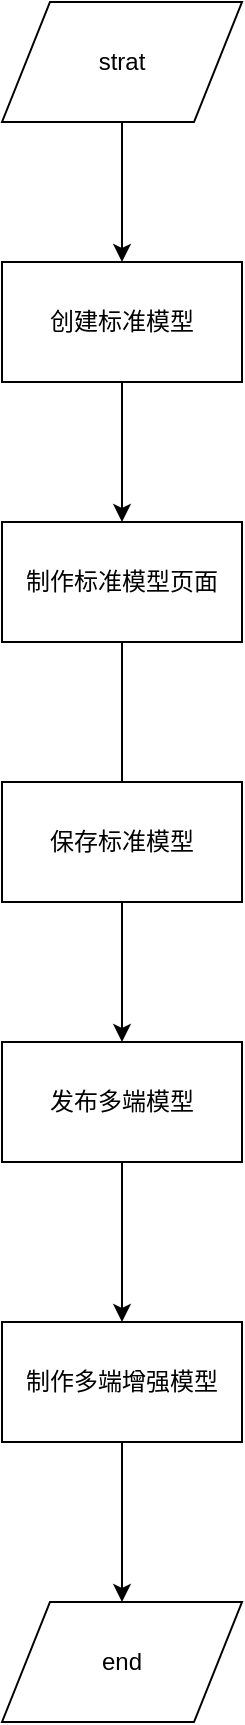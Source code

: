 <mxfile pages="1" version="11.2.8" type="github"><diagram id="ha6_sOuupT9g4UlxhUYk" name="第 1 页"><mxGraphModel dx="946" dy="614" grid="1" gridSize="10" guides="1" tooltips="1" connect="1" arrows="1" fold="1" page="1" pageScale="1" pageWidth="3300" pageHeight="4681" math="0" shadow="0"><root><mxCell id="0"/><mxCell id="1" parent="0"/><mxCell id="nC7hX_sOeU_XIRiVoqx2-6" style="edgeStyle=orthogonalEdgeStyle;rounded=0;orthogonalLoop=1;jettySize=auto;html=1;exitX=0.5;exitY=1;exitDx=0;exitDy=0;" edge="1" parent="1" source="nC7hX_sOeU_XIRiVoqx2-1" target="nC7hX_sOeU_XIRiVoqx2-5"><mxGeometry relative="1" as="geometry"/></mxCell><mxCell id="nC7hX_sOeU_XIRiVoqx2-1" value="strat" style="shape=parallelogram;perimeter=parallelogramPerimeter;whiteSpace=wrap;html=1;" vertex="1" parent="1"><mxGeometry x="200" y="120" width="120" height="60" as="geometry"/></mxCell><mxCell id="nC7hX_sOeU_XIRiVoqx2-8" style="edgeStyle=orthogonalEdgeStyle;rounded=0;orthogonalLoop=1;jettySize=auto;html=1;exitX=0.5;exitY=1;exitDx=0;exitDy=0;" edge="1" parent="1" source="nC7hX_sOeU_XIRiVoqx2-5" target="nC7hX_sOeU_XIRiVoqx2-7"><mxGeometry relative="1" as="geometry"/></mxCell><mxCell id="nC7hX_sOeU_XIRiVoqx2-5" value="创建标准模型" style="rounded=0;whiteSpace=wrap;html=1;" vertex="1" parent="1"><mxGeometry x="200" y="250" width="120" height="60" as="geometry"/></mxCell><mxCell id="nC7hX_sOeU_XIRiVoqx2-10" style="edgeStyle=orthogonalEdgeStyle;rounded=0;orthogonalLoop=1;jettySize=auto;html=1;exitX=0.5;exitY=1;exitDx=0;exitDy=0;" edge="1" parent="1" source="nC7hX_sOeU_XIRiVoqx2-7"><mxGeometry relative="1" as="geometry"><mxPoint x="260" y="520" as="targetPoint"/></mxGeometry></mxCell><mxCell id="nC7hX_sOeU_XIRiVoqx2-7" value="制作标准模型页面" style="rounded=0;whiteSpace=wrap;html=1;" vertex="1" parent="1"><mxGeometry x="200" y="380" width="120" height="60" as="geometry"/></mxCell><mxCell id="nC7hX_sOeU_XIRiVoqx2-14" style="edgeStyle=orthogonalEdgeStyle;rounded=0;orthogonalLoop=1;jettySize=auto;html=1;exitX=0.5;exitY=1;exitDx=0;exitDy=0;" edge="1" parent="1" source="nC7hX_sOeU_XIRiVoqx2-12" target="nC7hX_sOeU_XIRiVoqx2-13"><mxGeometry relative="1" as="geometry"/></mxCell><mxCell id="nC7hX_sOeU_XIRiVoqx2-12" value="保存标准模型" style="rounded=0;whiteSpace=wrap;html=1;" vertex="1" parent="1"><mxGeometry x="200" y="510" width="120" height="60" as="geometry"/></mxCell><mxCell id="nC7hX_sOeU_XIRiVoqx2-16" style="edgeStyle=orthogonalEdgeStyle;rounded=0;orthogonalLoop=1;jettySize=auto;html=1;exitX=0.5;exitY=1;exitDx=0;exitDy=0;entryX=0.5;entryY=0;entryDx=0;entryDy=0;" edge="1" parent="1" source="nC7hX_sOeU_XIRiVoqx2-13" target="nC7hX_sOeU_XIRiVoqx2-15"><mxGeometry relative="1" as="geometry"/></mxCell><mxCell id="nC7hX_sOeU_XIRiVoqx2-13" value="发布多端模型" style="rounded=0;whiteSpace=wrap;html=1;" vertex="1" parent="1"><mxGeometry x="200" y="640" width="120" height="60" as="geometry"/></mxCell><mxCell id="nC7hX_sOeU_XIRiVoqx2-18" style="edgeStyle=orthogonalEdgeStyle;rounded=0;orthogonalLoop=1;jettySize=auto;html=1;exitX=0.5;exitY=1;exitDx=0;exitDy=0;" edge="1" parent="1" source="nC7hX_sOeU_XIRiVoqx2-15" target="nC7hX_sOeU_XIRiVoqx2-17"><mxGeometry relative="1" as="geometry"/></mxCell><mxCell id="nC7hX_sOeU_XIRiVoqx2-15" value="制作多端增强模型" style="rounded=0;whiteSpace=wrap;html=1;" vertex="1" parent="1"><mxGeometry x="200" y="780" width="120" height="60" as="geometry"/></mxCell><mxCell id="nC7hX_sOeU_XIRiVoqx2-17" value="end" style="shape=parallelogram;perimeter=parallelogramPerimeter;whiteSpace=wrap;html=1;" vertex="1" parent="1"><mxGeometry x="200" y="920" width="120" height="60" as="geometry"/></mxCell></root></mxGraphModel></diagram></mxfile>